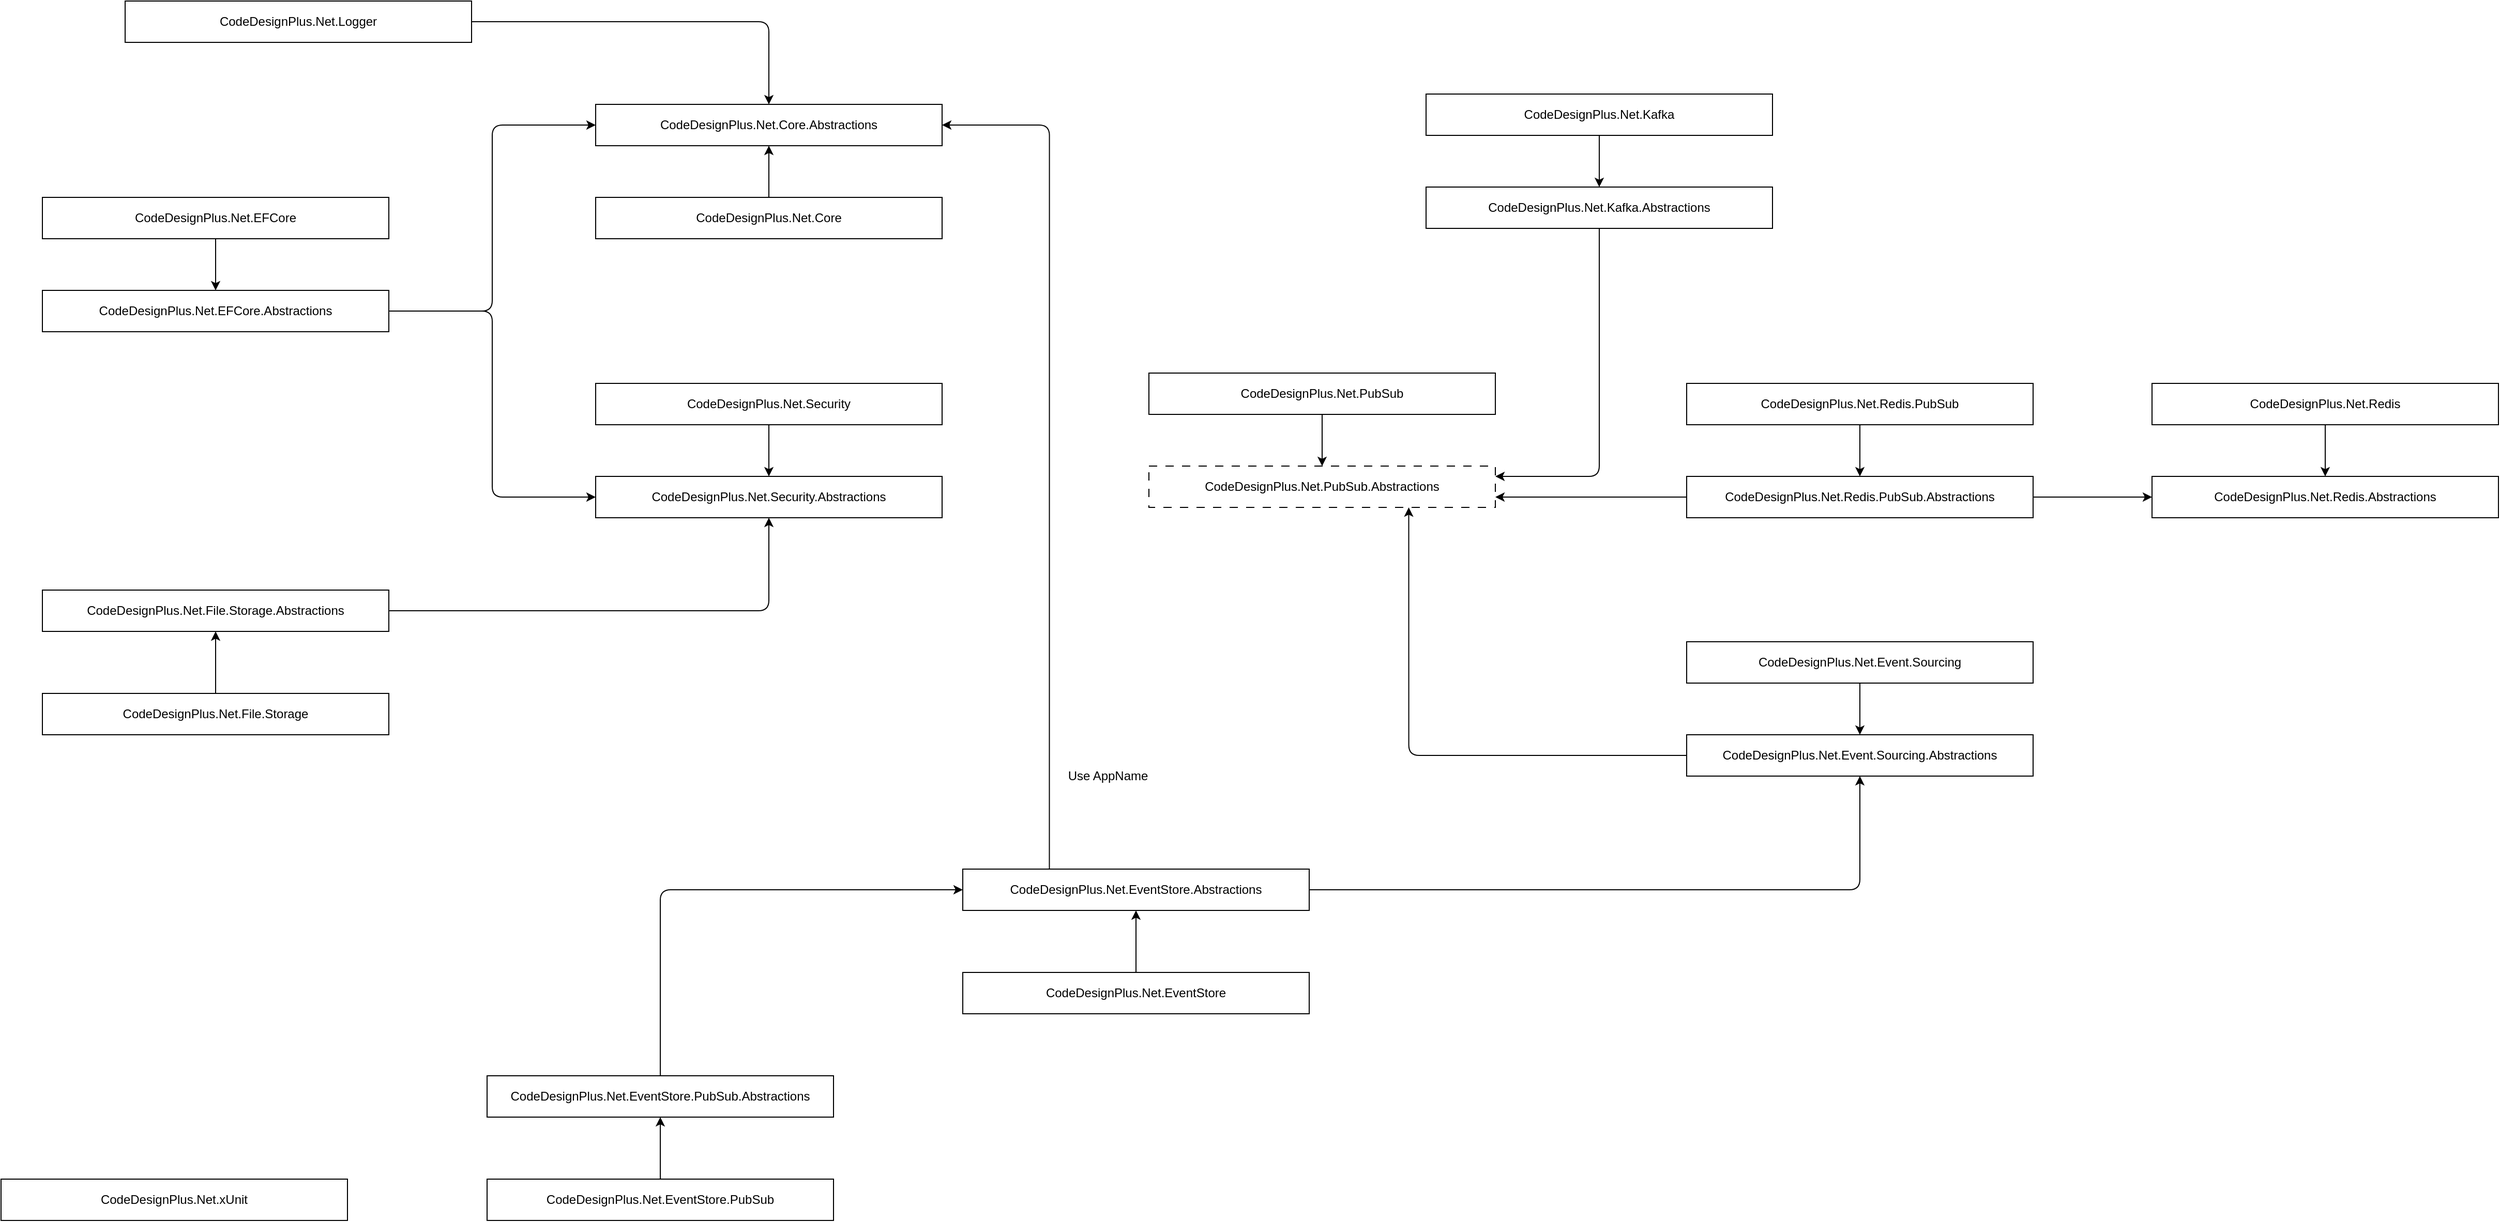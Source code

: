 <mxfile version="23.0.2" type="device" pages="2">
  <diagram id="ALPiPwQ1Wrh_tRAnz7oF" name="Page-1">
    <mxGraphModel dx="2284" dy="836" grid="1" gridSize="10" guides="1" tooltips="1" connect="1" arrows="1" fold="1" page="1" pageScale="1" pageWidth="850" pageHeight="1100" math="0" shadow="0">
      <root>
        <mxCell id="0" />
        <mxCell id="1" parent="0" />
        <mxCell id="4" style="edgeStyle=orthogonalEdgeStyle;html=1;entryX=0.5;entryY=1;entryDx=0;entryDy=0;" parent="1" source="2" target="3" edge="1">
          <mxGeometry relative="1" as="geometry" />
        </mxCell>
        <mxCell id="2" value="CodeDesignPlus.Net.Core" style="rounded=0;whiteSpace=wrap;html=1;" parent="1" vertex="1">
          <mxGeometry x="305" y="270" width="335" height="40" as="geometry" />
        </mxCell>
        <mxCell id="3" value="CodeDesignPlus.Net.Core.Abstractions" style="rounded=0;whiteSpace=wrap;html=1;" parent="1" vertex="1">
          <mxGeometry x="305" y="180" width="335" height="40" as="geometry" />
        </mxCell>
        <mxCell id="21" style="edgeStyle=orthogonalEdgeStyle;html=1;exitX=1;exitY=0.5;exitDx=0;exitDy=0;entryX=0;entryY=0.5;entryDx=0;entryDy=0;" parent="1" source="7" target="3" edge="1">
          <mxGeometry relative="1" as="geometry" />
        </mxCell>
        <mxCell id="22" style="edgeStyle=orthogonalEdgeStyle;html=1;exitX=1;exitY=0.5;exitDx=0;exitDy=0;entryX=0;entryY=0.5;entryDx=0;entryDy=0;" parent="1" source="7" target="13" edge="1">
          <mxGeometry relative="1" as="geometry" />
        </mxCell>
        <mxCell id="7" value="CodeDesignPlus.Net.EFCore.Abstractions" style="rounded=0;whiteSpace=wrap;html=1;" parent="1" vertex="1">
          <mxGeometry x="-230" y="360" width="335" height="40" as="geometry" />
        </mxCell>
        <mxCell id="18" style="edgeStyle=none;html=1;exitX=0.5;exitY=1;exitDx=0;exitDy=0;" parent="1" source="8" target="7" edge="1">
          <mxGeometry relative="1" as="geometry" />
        </mxCell>
        <mxCell id="8" value="CodeDesignPlus.Net.EFCore" style="rounded=0;whiteSpace=wrap;html=1;" parent="1" vertex="1">
          <mxGeometry x="-230" y="270" width="335" height="40" as="geometry" />
        </mxCell>
        <mxCell id="10" value="CodeDesignPlus.Net.Redis.Abstractions" style="rounded=0;whiteSpace=wrap;html=1;" parent="1" vertex="1">
          <mxGeometry x="1810" y="540" width="335" height="40" as="geometry" />
        </mxCell>
        <mxCell id="24" style="edgeStyle=orthogonalEdgeStyle;html=1;exitX=0.5;exitY=1;exitDx=0;exitDy=0;entryX=0.5;entryY=0;entryDx=0;entryDy=0;" parent="1" source="11" target="10" edge="1">
          <mxGeometry relative="1" as="geometry" />
        </mxCell>
        <mxCell id="11" value="CodeDesignPlus.Net.Redis" style="rounded=0;whiteSpace=wrap;html=1;" parent="1" vertex="1">
          <mxGeometry x="1810" y="450" width="335" height="40" as="geometry" />
        </mxCell>
        <mxCell id="13" value="CodeDesignPlus.Net.Security.Abstractions" style="rounded=0;whiteSpace=wrap;html=1;" parent="1" vertex="1">
          <mxGeometry x="305" y="540" width="335" height="40" as="geometry" />
        </mxCell>
        <mxCell id="20" style="edgeStyle=none;html=1;exitX=0.5;exitY=1;exitDx=0;exitDy=0;" parent="1" source="14" target="13" edge="1">
          <mxGeometry relative="1" as="geometry" />
        </mxCell>
        <mxCell id="14" value="CodeDesignPlus.Net.Security" style="rounded=0;whiteSpace=wrap;html=1;" parent="1" vertex="1">
          <mxGeometry x="305" y="450" width="335" height="40" as="geometry" />
        </mxCell>
        <mxCell id="16" value="CodeDesignPlus.Net.PubSub.Abstractions" style="rounded=0;whiteSpace=wrap;html=1;dashed=1;dashPattern=8 8;" parent="1" vertex="1">
          <mxGeometry x="840" y="530" width="335" height="40" as="geometry" />
        </mxCell>
        <mxCell id="23" style="edgeStyle=orthogonalEdgeStyle;html=1;exitX=0.5;exitY=1;exitDx=0;exitDy=0;entryX=0.5;entryY=0;entryDx=0;entryDy=0;" parent="1" source="17" target="16" edge="1">
          <mxGeometry relative="1" as="geometry" />
        </mxCell>
        <mxCell id="17" value="CodeDesignPlus.Net.PubSub" style="rounded=0;whiteSpace=wrap;html=1;" parent="1" vertex="1">
          <mxGeometry x="840" y="440" width="335" height="40" as="geometry" />
        </mxCell>
        <mxCell id="28" style="edgeStyle=orthogonalEdgeStyle;html=1;exitX=0;exitY=0.5;exitDx=0;exitDy=0;entryX=1;entryY=0.75;entryDx=0;entryDy=0;" parent="1" source="25" target="16" edge="1">
          <mxGeometry relative="1" as="geometry" />
        </mxCell>
        <mxCell id="25" value="CodeDesignPlus.Net.Redis.PubSub.Abstractions" style="rounded=0;whiteSpace=wrap;html=1;" parent="1" vertex="1">
          <mxGeometry x="1360" y="540" width="335" height="40" as="geometry" />
        </mxCell>
        <mxCell id="26" style="edgeStyle=orthogonalEdgeStyle;html=1;exitX=0.5;exitY=1;exitDx=0;exitDy=0;entryX=0.5;entryY=0;entryDx=0;entryDy=0;" parent="1" source="27" target="25" edge="1">
          <mxGeometry relative="1" as="geometry" />
        </mxCell>
        <mxCell id="29" style="edgeStyle=orthogonalEdgeStyle;html=1;exitX=1;exitY=0.5;exitDx=0;exitDy=0;entryX=0;entryY=0.5;entryDx=0;entryDy=0;" parent="1" source="25" target="10" edge="1">
          <mxGeometry relative="1" as="geometry" />
        </mxCell>
        <mxCell id="27" value="CodeDesignPlus.Net.Redis.PubSub" style="rounded=0;whiteSpace=wrap;html=1;" parent="1" vertex="1">
          <mxGeometry x="1360" y="450" width="335" height="40" as="geometry" />
        </mxCell>
        <mxCell id="33" style="edgeStyle=orthogonalEdgeStyle;html=1;exitX=0;exitY=0.5;exitDx=0;exitDy=0;entryX=0.75;entryY=1;entryDx=0;entryDy=0;" parent="1" source="30" target="16" edge="1">
          <mxGeometry relative="1" as="geometry" />
        </mxCell>
        <mxCell id="30" value="CodeDesignPlus.Net.Event.Sourcing.Abstractions" style="rounded=0;whiteSpace=wrap;html=1;" parent="1" vertex="1">
          <mxGeometry x="1360" y="790" width="335" height="40" as="geometry" />
        </mxCell>
        <mxCell id="31" style="edgeStyle=orthogonalEdgeStyle;html=1;exitX=0.5;exitY=1;exitDx=0;exitDy=0;entryX=0.5;entryY=0;entryDx=0;entryDy=0;" parent="1" source="32" target="30" edge="1">
          <mxGeometry relative="1" as="geometry" />
        </mxCell>
        <mxCell id="32" value="CodeDesignPlus.Net.Event.Sourcing" style="rounded=0;whiteSpace=wrap;html=1;" parent="1" vertex="1">
          <mxGeometry x="1360" y="700" width="335" height="40" as="geometry" />
        </mxCell>
        <mxCell id="39" style="edgeStyle=orthogonalEdgeStyle;html=1;exitX=0.25;exitY=0;exitDx=0;exitDy=0;entryX=1;entryY=0.5;entryDx=0;entryDy=0;" parent="1" source="34" target="3" edge="1">
          <mxGeometry relative="1" as="geometry" />
        </mxCell>
        <mxCell id="40" style="edgeStyle=orthogonalEdgeStyle;html=1;exitX=1;exitY=0.5;exitDx=0;exitDy=0;entryX=0.5;entryY=1;entryDx=0;entryDy=0;" parent="1" source="34" target="30" edge="1">
          <mxGeometry relative="1" as="geometry" />
        </mxCell>
        <mxCell id="34" value="CodeDesignPlus.Net.EventStore.Abstractions" style="rounded=0;whiteSpace=wrap;html=1;" parent="1" vertex="1">
          <mxGeometry x="660" y="920" width="335" height="40" as="geometry" />
        </mxCell>
        <mxCell id="38" style="edgeStyle=none;html=1;entryX=0.5;entryY=1;entryDx=0;entryDy=0;" parent="1" source="36" target="34" edge="1">
          <mxGeometry relative="1" as="geometry" />
        </mxCell>
        <mxCell id="36" value="CodeDesignPlus.Net.EventStore" style="rounded=0;whiteSpace=wrap;html=1;" parent="1" vertex="1">
          <mxGeometry x="660" y="1020" width="335" height="40" as="geometry" />
        </mxCell>
        <mxCell id="44" style="edgeStyle=orthogonalEdgeStyle;html=1;exitX=0.5;exitY=0;exitDx=0;exitDy=0;entryX=0;entryY=0.5;entryDx=0;entryDy=0;" parent="1" source="41" target="34" edge="1">
          <mxGeometry relative="1" as="geometry" />
        </mxCell>
        <mxCell id="41" value="CodeDesignPlus.Net.EventStore.PubSub.Abstractions" style="rounded=0;whiteSpace=wrap;html=1;" parent="1" vertex="1">
          <mxGeometry x="200" y="1120" width="335" height="40" as="geometry" />
        </mxCell>
        <mxCell id="42" style="edgeStyle=none;html=1;entryX=0.5;entryY=1;entryDx=0;entryDy=0;" parent="1" source="43" target="41" edge="1">
          <mxGeometry relative="1" as="geometry" />
        </mxCell>
        <mxCell id="43" value="CodeDesignPlus.Net.EventStore.PubSub" style="rounded=0;whiteSpace=wrap;html=1;" parent="1" vertex="1">
          <mxGeometry x="200" y="1220" width="335" height="40" as="geometry" />
        </mxCell>
        <mxCell id="45" value="Use AppName" style="text;html=1;align=center;verticalAlign=middle;resizable=0;points=[];autosize=1;strokeColor=none;fillColor=none;" parent="1" vertex="1">
          <mxGeometry x="750" y="815" width="100" height="30" as="geometry" />
        </mxCell>
        <mxCell id="49" style="edgeStyle=orthogonalEdgeStyle;html=1;exitX=0.5;exitY=1;exitDx=0;exitDy=0;entryX=1;entryY=0.25;entryDx=0;entryDy=0;" parent="1" source="46" target="16" edge="1">
          <mxGeometry relative="1" as="geometry" />
        </mxCell>
        <mxCell id="46" value="CodeDesignPlus.Net.Kafka.Abstractions" style="rounded=0;whiteSpace=wrap;html=1;" parent="1" vertex="1">
          <mxGeometry x="1108" y="260" width="335" height="40" as="geometry" />
        </mxCell>
        <mxCell id="47" style="edgeStyle=none;html=1;entryX=0.5;entryY=0;entryDx=0;entryDy=0;" parent="1" source="48" target="46" edge="1">
          <mxGeometry relative="1" as="geometry" />
        </mxCell>
        <mxCell id="48" value="CodeDesignPlus.Net.Kafka" style="rounded=0;whiteSpace=wrap;html=1;" parent="1" vertex="1">
          <mxGeometry x="1108" y="170" width="335" height="40" as="geometry" />
        </mxCell>
        <mxCell id="50" value="CodeDesignPlus.Net.xUnit" style="rounded=0;whiteSpace=wrap;html=1;" parent="1" vertex="1">
          <mxGeometry x="-270" y="1220" width="335" height="40" as="geometry" />
        </mxCell>
        <mxCell id="54" style="edgeStyle=orthogonalEdgeStyle;html=1;exitX=1;exitY=0.5;exitDx=0;exitDy=0;entryX=0.5;entryY=1;entryDx=0;entryDy=0;" parent="1" source="51" target="13" edge="1">
          <mxGeometry relative="1" as="geometry" />
        </mxCell>
        <mxCell id="51" value="CodeDesignPlus.Net.File.Storage.Abstractions" style="rounded=0;whiteSpace=wrap;html=1;" parent="1" vertex="1">
          <mxGeometry x="-230" y="650" width="335" height="40" as="geometry" />
        </mxCell>
        <mxCell id="52" style="edgeStyle=none;html=1;entryX=0.5;entryY=1;entryDx=0;entryDy=0;" parent="1" source="53" target="51" edge="1">
          <mxGeometry relative="1" as="geometry" />
        </mxCell>
        <mxCell id="53" value="CodeDesignPlus.Net.File.Storage" style="rounded=0;whiteSpace=wrap;html=1;" parent="1" vertex="1">
          <mxGeometry x="-230" y="750" width="335" height="40" as="geometry" />
        </mxCell>
        <mxCell id="58" style="edgeStyle=orthogonalEdgeStyle;html=1;exitX=1;exitY=0.5;exitDx=0;exitDy=0;entryX=0.5;entryY=0;entryDx=0;entryDy=0;" parent="1" source="57" target="3" edge="1">
          <mxGeometry relative="1" as="geometry" />
        </mxCell>
        <mxCell id="57" value="CodeDesignPlus.Net.Logger" style="rounded=0;whiteSpace=wrap;html=1;" parent="1" vertex="1">
          <mxGeometry x="-150" y="80" width="335" height="40" as="geometry" />
        </mxCell>
      </root>
    </mxGraphModel>
  </diagram>
  <diagram id="akfSif0_D-DrA6sWvF45" name="Page-2">
    <mxGraphModel dx="2893" dy="1895" grid="1" gridSize="10" guides="1" tooltips="1" connect="1" arrows="1" fold="1" page="1" pageScale="1" pageWidth="1100" pageHeight="850" math="0" shadow="0">
      <root>
        <mxCell id="0" />
        <mxCell id="1" parent="0" />
        <mxCell id="rKmocAkUo4Y0R12zVvtC-1" style="edgeStyle=orthogonalEdgeStyle;html=1;entryX=0.5;entryY=1;entryDx=0;entryDy=0;" edge="1" parent="1" source="rKmocAkUo4Y0R12zVvtC-2" target="rKmocAkUo4Y0R12zVvtC-3">
          <mxGeometry relative="1" as="geometry" />
        </mxCell>
        <mxCell id="rKmocAkUo4Y0R12zVvtC-2" value="CodeDesignPlus.Net.Core" style="rounded=0;whiteSpace=wrap;html=1;" vertex="1" parent="1">
          <mxGeometry x="305" y="270" width="335" height="40" as="geometry" />
        </mxCell>
        <mxCell id="rKmocAkUo4Y0R12zVvtC-3" value="CodeDesignPlus.Net.Core.Abstractions" style="rounded=0;whiteSpace=wrap;html=1;" vertex="1" parent="1">
          <mxGeometry x="305" y="180" width="335" height="40" as="geometry" />
        </mxCell>
        <mxCell id="rKmocAkUo4Y0R12zVvtC-4" style="edgeStyle=orthogonalEdgeStyle;html=1;exitX=1;exitY=0.5;exitDx=0;exitDy=0;entryX=0;entryY=0.5;entryDx=0;entryDy=0;" edge="1" parent="1" source="rKmocAkUo4Y0R12zVvtC-6" target="rKmocAkUo4Y0R12zVvtC-3">
          <mxGeometry relative="1" as="geometry" />
        </mxCell>
        <mxCell id="rKmocAkUo4Y0R12zVvtC-5" style="edgeStyle=orthogonalEdgeStyle;html=1;exitX=1;exitY=0.5;exitDx=0;exitDy=0;entryX=0;entryY=0.5;entryDx=0;entryDy=0;" edge="1" parent="1" source="rKmocAkUo4Y0R12zVvtC-6" target="rKmocAkUo4Y0R12zVvtC-12">
          <mxGeometry relative="1" as="geometry" />
        </mxCell>
        <mxCell id="rKmocAkUo4Y0R12zVvtC-6" value="CodeDesignPlus.Net.EFCore.Abstractions" style="rounded=0;whiteSpace=wrap;html=1;" vertex="1" parent="1">
          <mxGeometry x="-230" y="360" width="335" height="40" as="geometry" />
        </mxCell>
        <mxCell id="rKmocAkUo4Y0R12zVvtC-7" style="edgeStyle=none;html=1;exitX=0.5;exitY=1;exitDx=0;exitDy=0;" edge="1" parent="1" source="rKmocAkUo4Y0R12zVvtC-8" target="rKmocAkUo4Y0R12zVvtC-6">
          <mxGeometry relative="1" as="geometry" />
        </mxCell>
        <mxCell id="rKmocAkUo4Y0R12zVvtC-8" value="CodeDesignPlus.Net.EFCore" style="rounded=0;whiteSpace=wrap;html=1;" vertex="1" parent="1">
          <mxGeometry x="-230" y="270" width="335" height="40" as="geometry" />
        </mxCell>
        <mxCell id="rKmocAkUo4Y0R12zVvtC-9" value="CodeDesignPlus.Net.Redis.Abstractions" style="rounded=0;whiteSpace=wrap;html=1;" vertex="1" parent="1">
          <mxGeometry x="2340" y="330" width="335" height="40" as="geometry" />
        </mxCell>
        <mxCell id="rKmocAkUo4Y0R12zVvtC-10" style="edgeStyle=orthogonalEdgeStyle;html=1;exitX=0.5;exitY=1;exitDx=0;exitDy=0;entryX=0.5;entryY=0;entryDx=0;entryDy=0;" edge="1" parent="1" source="rKmocAkUo4Y0R12zVvtC-11" target="rKmocAkUo4Y0R12zVvtC-9">
          <mxGeometry relative="1" as="geometry" />
        </mxCell>
        <mxCell id="rKmocAkUo4Y0R12zVvtC-11" value="CodeDesignPlus.Net.Redis" style="rounded=0;whiteSpace=wrap;html=1;" vertex="1" parent="1">
          <mxGeometry x="2340" y="240" width="335" height="40" as="geometry" />
        </mxCell>
        <mxCell id="rKmocAkUo4Y0R12zVvtC-12" value="CodeDesignPlus.Net.Security.Abstractions" style="rounded=0;whiteSpace=wrap;html=1;" vertex="1" parent="1">
          <mxGeometry x="305" y="540" width="335" height="40" as="geometry" />
        </mxCell>
        <mxCell id="rKmocAkUo4Y0R12zVvtC-13" style="edgeStyle=none;html=1;exitX=0.5;exitY=1;exitDx=0;exitDy=0;" edge="1" parent="1" source="rKmocAkUo4Y0R12zVvtC-14" target="rKmocAkUo4Y0R12zVvtC-12">
          <mxGeometry relative="1" as="geometry" />
        </mxCell>
        <mxCell id="rKmocAkUo4Y0R12zVvtC-14" value="CodeDesignPlus.Net.Security" style="rounded=0;whiteSpace=wrap;html=1;" vertex="1" parent="1">
          <mxGeometry x="305" y="450" width="335" height="40" as="geometry" />
        </mxCell>
        <mxCell id="rKmocAkUo4Y0R12zVvtC-15" value="CodeDesignPlus.Net.PubSub.Abstractions" style="rounded=0;whiteSpace=wrap;html=1;dashed=1;dashPattern=8 8;" vertex="1" parent="1">
          <mxGeometry x="1370" y="320" width="335" height="40" as="geometry" />
        </mxCell>
        <mxCell id="rKmocAkUo4Y0R12zVvtC-16" style="edgeStyle=orthogonalEdgeStyle;html=1;exitX=0.5;exitY=1;exitDx=0;exitDy=0;entryX=0.5;entryY=0;entryDx=0;entryDy=0;" edge="1" parent="1" source="rKmocAkUo4Y0R12zVvtC-17" target="rKmocAkUo4Y0R12zVvtC-15">
          <mxGeometry relative="1" as="geometry" />
        </mxCell>
        <mxCell id="rKmocAkUo4Y0R12zVvtC-17" value="CodeDesignPlus.Net.PubSub" style="rounded=0;whiteSpace=wrap;html=1;" vertex="1" parent="1">
          <mxGeometry x="1370" y="230" width="335" height="40" as="geometry" />
        </mxCell>
        <mxCell id="rKmocAkUo4Y0R12zVvtC-18" style="edgeStyle=orthogonalEdgeStyle;html=1;exitX=0;exitY=0.5;exitDx=0;exitDy=0;entryX=1;entryY=0.75;entryDx=0;entryDy=0;" edge="1" parent="1" source="rKmocAkUo4Y0R12zVvtC-19" target="rKmocAkUo4Y0R12zVvtC-15">
          <mxGeometry relative="1" as="geometry" />
        </mxCell>
        <mxCell id="rKmocAkUo4Y0R12zVvtC-19" value="CodeDesignPlus.Net.Redis.PubSub.Abstractions" style="rounded=0;whiteSpace=wrap;html=1;" vertex="1" parent="1">
          <mxGeometry x="1890" y="330" width="335" height="40" as="geometry" />
        </mxCell>
        <mxCell id="rKmocAkUo4Y0R12zVvtC-20" style="edgeStyle=orthogonalEdgeStyle;html=1;exitX=0.5;exitY=1;exitDx=0;exitDy=0;entryX=0.5;entryY=0;entryDx=0;entryDy=0;" edge="1" parent="1" source="rKmocAkUo4Y0R12zVvtC-22" target="rKmocAkUo4Y0R12zVvtC-19">
          <mxGeometry relative="1" as="geometry" />
        </mxCell>
        <mxCell id="rKmocAkUo4Y0R12zVvtC-21" style="edgeStyle=orthogonalEdgeStyle;html=1;exitX=1;exitY=0.5;exitDx=0;exitDy=0;entryX=0;entryY=0.5;entryDx=0;entryDy=0;" edge="1" parent="1" source="rKmocAkUo4Y0R12zVvtC-19" target="rKmocAkUo4Y0R12zVvtC-9">
          <mxGeometry relative="1" as="geometry" />
        </mxCell>
        <mxCell id="rKmocAkUo4Y0R12zVvtC-22" value="CodeDesignPlus.Net.Redis.PubSub" style="rounded=0;whiteSpace=wrap;html=1;" vertex="1" parent="1">
          <mxGeometry x="1890" y="240" width="335" height="40" as="geometry" />
        </mxCell>
        <mxCell id="rKmocAkUo4Y0R12zVvtC-48" style="edgeStyle=orthogonalEdgeStyle;rounded=0;orthogonalLoop=1;jettySize=auto;html=1;exitX=0;exitY=0.5;exitDx=0;exitDy=0;entryX=1;entryY=0.25;entryDx=0;entryDy=0;" edge="1" parent="1" source="rKmocAkUo4Y0R12zVvtC-24" target="rKmocAkUo4Y0R12zVvtC-3">
          <mxGeometry relative="1" as="geometry" />
        </mxCell>
        <mxCell id="rKmocAkUo4Y0R12zVvtC-24" value="CodeDesignPlus.Net.Event.Sourcing.Abstractions" style="rounded=0;whiteSpace=wrap;html=1;" vertex="1" parent="1">
          <mxGeometry x="1360" y="790" width="335" height="40" as="geometry" />
        </mxCell>
        <mxCell id="rKmocAkUo4Y0R12zVvtC-25" style="edgeStyle=orthogonalEdgeStyle;html=1;exitX=0.5;exitY=1;exitDx=0;exitDy=0;entryX=0.5;entryY=0;entryDx=0;entryDy=0;" edge="1" parent="1" source="rKmocAkUo4Y0R12zVvtC-26" target="rKmocAkUo4Y0R12zVvtC-24">
          <mxGeometry relative="1" as="geometry" />
        </mxCell>
        <mxCell id="rKmocAkUo4Y0R12zVvtC-26" value="CodeDesignPlus.Net.Event.Sourcing" style="rounded=0;whiteSpace=wrap;html=1;" vertex="1" parent="1">
          <mxGeometry x="1360" y="700" width="335" height="40" as="geometry" />
        </mxCell>
        <mxCell id="rKmocAkUo4Y0R12zVvtC-27" style="edgeStyle=orthogonalEdgeStyle;html=1;exitX=0.25;exitY=0;exitDx=0;exitDy=0;entryX=1;entryY=0.5;entryDx=0;entryDy=0;" edge="1" parent="1" source="rKmocAkUo4Y0R12zVvtC-29" target="rKmocAkUo4Y0R12zVvtC-3">
          <mxGeometry relative="1" as="geometry" />
        </mxCell>
        <mxCell id="rKmocAkUo4Y0R12zVvtC-28" style="edgeStyle=orthogonalEdgeStyle;html=1;exitX=1;exitY=0.5;exitDx=0;exitDy=0;entryX=0.5;entryY=1;entryDx=0;entryDy=0;" edge="1" parent="1" source="rKmocAkUo4Y0R12zVvtC-29" target="rKmocAkUo4Y0R12zVvtC-24">
          <mxGeometry relative="1" as="geometry" />
        </mxCell>
        <mxCell id="rKmocAkUo4Y0R12zVvtC-29" value="CodeDesignPlus.Net.EventStore.Abstractions" style="rounded=0;whiteSpace=wrap;html=1;" vertex="1" parent="1">
          <mxGeometry x="660" y="920" width="335" height="40" as="geometry" />
        </mxCell>
        <mxCell id="rKmocAkUo4Y0R12zVvtC-30" style="edgeStyle=none;html=1;entryX=0.5;entryY=1;entryDx=0;entryDy=0;" edge="1" parent="1" source="rKmocAkUo4Y0R12zVvtC-31" target="rKmocAkUo4Y0R12zVvtC-29">
          <mxGeometry relative="1" as="geometry" />
        </mxCell>
        <mxCell id="rKmocAkUo4Y0R12zVvtC-31" value="CodeDesignPlus.Net.EventStore" style="rounded=0;whiteSpace=wrap;html=1;" vertex="1" parent="1">
          <mxGeometry x="660" y="1020" width="335" height="40" as="geometry" />
        </mxCell>
        <mxCell id="rKmocAkUo4Y0R12zVvtC-32" style="edgeStyle=orthogonalEdgeStyle;html=1;exitX=0.5;exitY=0;exitDx=0;exitDy=0;entryX=0;entryY=0.5;entryDx=0;entryDy=0;" edge="1" parent="1" source="rKmocAkUo4Y0R12zVvtC-33" target="rKmocAkUo4Y0R12zVvtC-29">
          <mxGeometry relative="1" as="geometry" />
        </mxCell>
        <mxCell id="rKmocAkUo4Y0R12zVvtC-33" value="CodeDesignPlus.Net.EventStore.PubSub.Abstractions" style="rounded=0;whiteSpace=wrap;html=1;" vertex="1" parent="1">
          <mxGeometry x="200" y="1120" width="335" height="40" as="geometry" />
        </mxCell>
        <mxCell id="rKmocAkUo4Y0R12zVvtC-34" style="edgeStyle=none;html=1;entryX=0.5;entryY=1;entryDx=0;entryDy=0;" edge="1" parent="1" source="rKmocAkUo4Y0R12zVvtC-35" target="rKmocAkUo4Y0R12zVvtC-33">
          <mxGeometry relative="1" as="geometry" />
        </mxCell>
        <mxCell id="rKmocAkUo4Y0R12zVvtC-35" value="CodeDesignPlus.Net.EventStore.PubSub" style="rounded=0;whiteSpace=wrap;html=1;" vertex="1" parent="1">
          <mxGeometry x="200" y="1220" width="335" height="40" as="geometry" />
        </mxCell>
        <mxCell id="rKmocAkUo4Y0R12zVvtC-36" value="Use AppName" style="text;html=1;align=center;verticalAlign=middle;resizable=0;points=[];autosize=1;strokeColor=none;fillColor=none;" vertex="1" parent="1">
          <mxGeometry x="750" y="815" width="100" height="30" as="geometry" />
        </mxCell>
        <mxCell id="rKmocAkUo4Y0R12zVvtC-37" style="edgeStyle=orthogonalEdgeStyle;html=1;exitX=0.5;exitY=1;exitDx=0;exitDy=0;entryX=1;entryY=0.25;entryDx=0;entryDy=0;" edge="1" parent="1" source="rKmocAkUo4Y0R12zVvtC-38" target="rKmocAkUo4Y0R12zVvtC-15">
          <mxGeometry relative="1" as="geometry" />
        </mxCell>
        <mxCell id="rKmocAkUo4Y0R12zVvtC-38" value="CodeDesignPlus.Net.Kafka.Abstractions" style="rounded=0;whiteSpace=wrap;html=1;" vertex="1" parent="1">
          <mxGeometry x="1638" y="50" width="335" height="40" as="geometry" />
        </mxCell>
        <mxCell id="rKmocAkUo4Y0R12zVvtC-39" style="edgeStyle=none;html=1;entryX=0.5;entryY=0;entryDx=0;entryDy=0;" edge="1" parent="1" source="rKmocAkUo4Y0R12zVvtC-40" target="rKmocAkUo4Y0R12zVvtC-38">
          <mxGeometry relative="1" as="geometry" />
        </mxCell>
        <mxCell id="rKmocAkUo4Y0R12zVvtC-40" value="CodeDesignPlus.Net.Kafka" style="rounded=0;whiteSpace=wrap;html=1;" vertex="1" parent="1">
          <mxGeometry x="1638" y="-40" width="335" height="40" as="geometry" />
        </mxCell>
        <mxCell id="rKmocAkUo4Y0R12zVvtC-41" value="CodeDesignPlus.Net.xUnit" style="rounded=0;whiteSpace=wrap;html=1;" vertex="1" parent="1">
          <mxGeometry x="-270" y="1220" width="335" height="40" as="geometry" />
        </mxCell>
        <mxCell id="rKmocAkUo4Y0R12zVvtC-42" style="edgeStyle=orthogonalEdgeStyle;html=1;exitX=1;exitY=0.5;exitDx=0;exitDy=0;entryX=0.5;entryY=1;entryDx=0;entryDy=0;" edge="1" parent="1" source="rKmocAkUo4Y0R12zVvtC-43" target="rKmocAkUo4Y0R12zVvtC-12">
          <mxGeometry relative="1" as="geometry" />
        </mxCell>
        <mxCell id="rKmocAkUo4Y0R12zVvtC-43" value="CodeDesignPlus.Net.File.Storage.Abstractions" style="rounded=0;whiteSpace=wrap;html=1;" vertex="1" parent="1">
          <mxGeometry x="-230" y="650" width="335" height="40" as="geometry" />
        </mxCell>
        <mxCell id="rKmocAkUo4Y0R12zVvtC-44" style="edgeStyle=none;html=1;entryX=0.5;entryY=1;entryDx=0;entryDy=0;" edge="1" parent="1" source="rKmocAkUo4Y0R12zVvtC-45" target="rKmocAkUo4Y0R12zVvtC-43">
          <mxGeometry relative="1" as="geometry" />
        </mxCell>
        <mxCell id="rKmocAkUo4Y0R12zVvtC-45" value="CodeDesignPlus.Net.File.Storage" style="rounded=0;whiteSpace=wrap;html=1;" vertex="1" parent="1">
          <mxGeometry x="-230" y="750" width="335" height="40" as="geometry" />
        </mxCell>
        <mxCell id="rKmocAkUo4Y0R12zVvtC-46" style="edgeStyle=orthogonalEdgeStyle;html=1;exitX=1;exitY=0.5;exitDx=0;exitDy=0;entryX=0.5;entryY=0;entryDx=0;entryDy=0;" edge="1" parent="1" source="rKmocAkUo4Y0R12zVvtC-47" target="rKmocAkUo4Y0R12zVvtC-3">
          <mxGeometry relative="1" as="geometry" />
        </mxCell>
        <mxCell id="rKmocAkUo4Y0R12zVvtC-47" value="CodeDesignPlus.Net.Logger" style="rounded=0;whiteSpace=wrap;html=1;" vertex="1" parent="1">
          <mxGeometry x="-150" y="80" width="335" height="40" as="geometry" />
        </mxCell>
      </root>
    </mxGraphModel>
  </diagram>
</mxfile>
